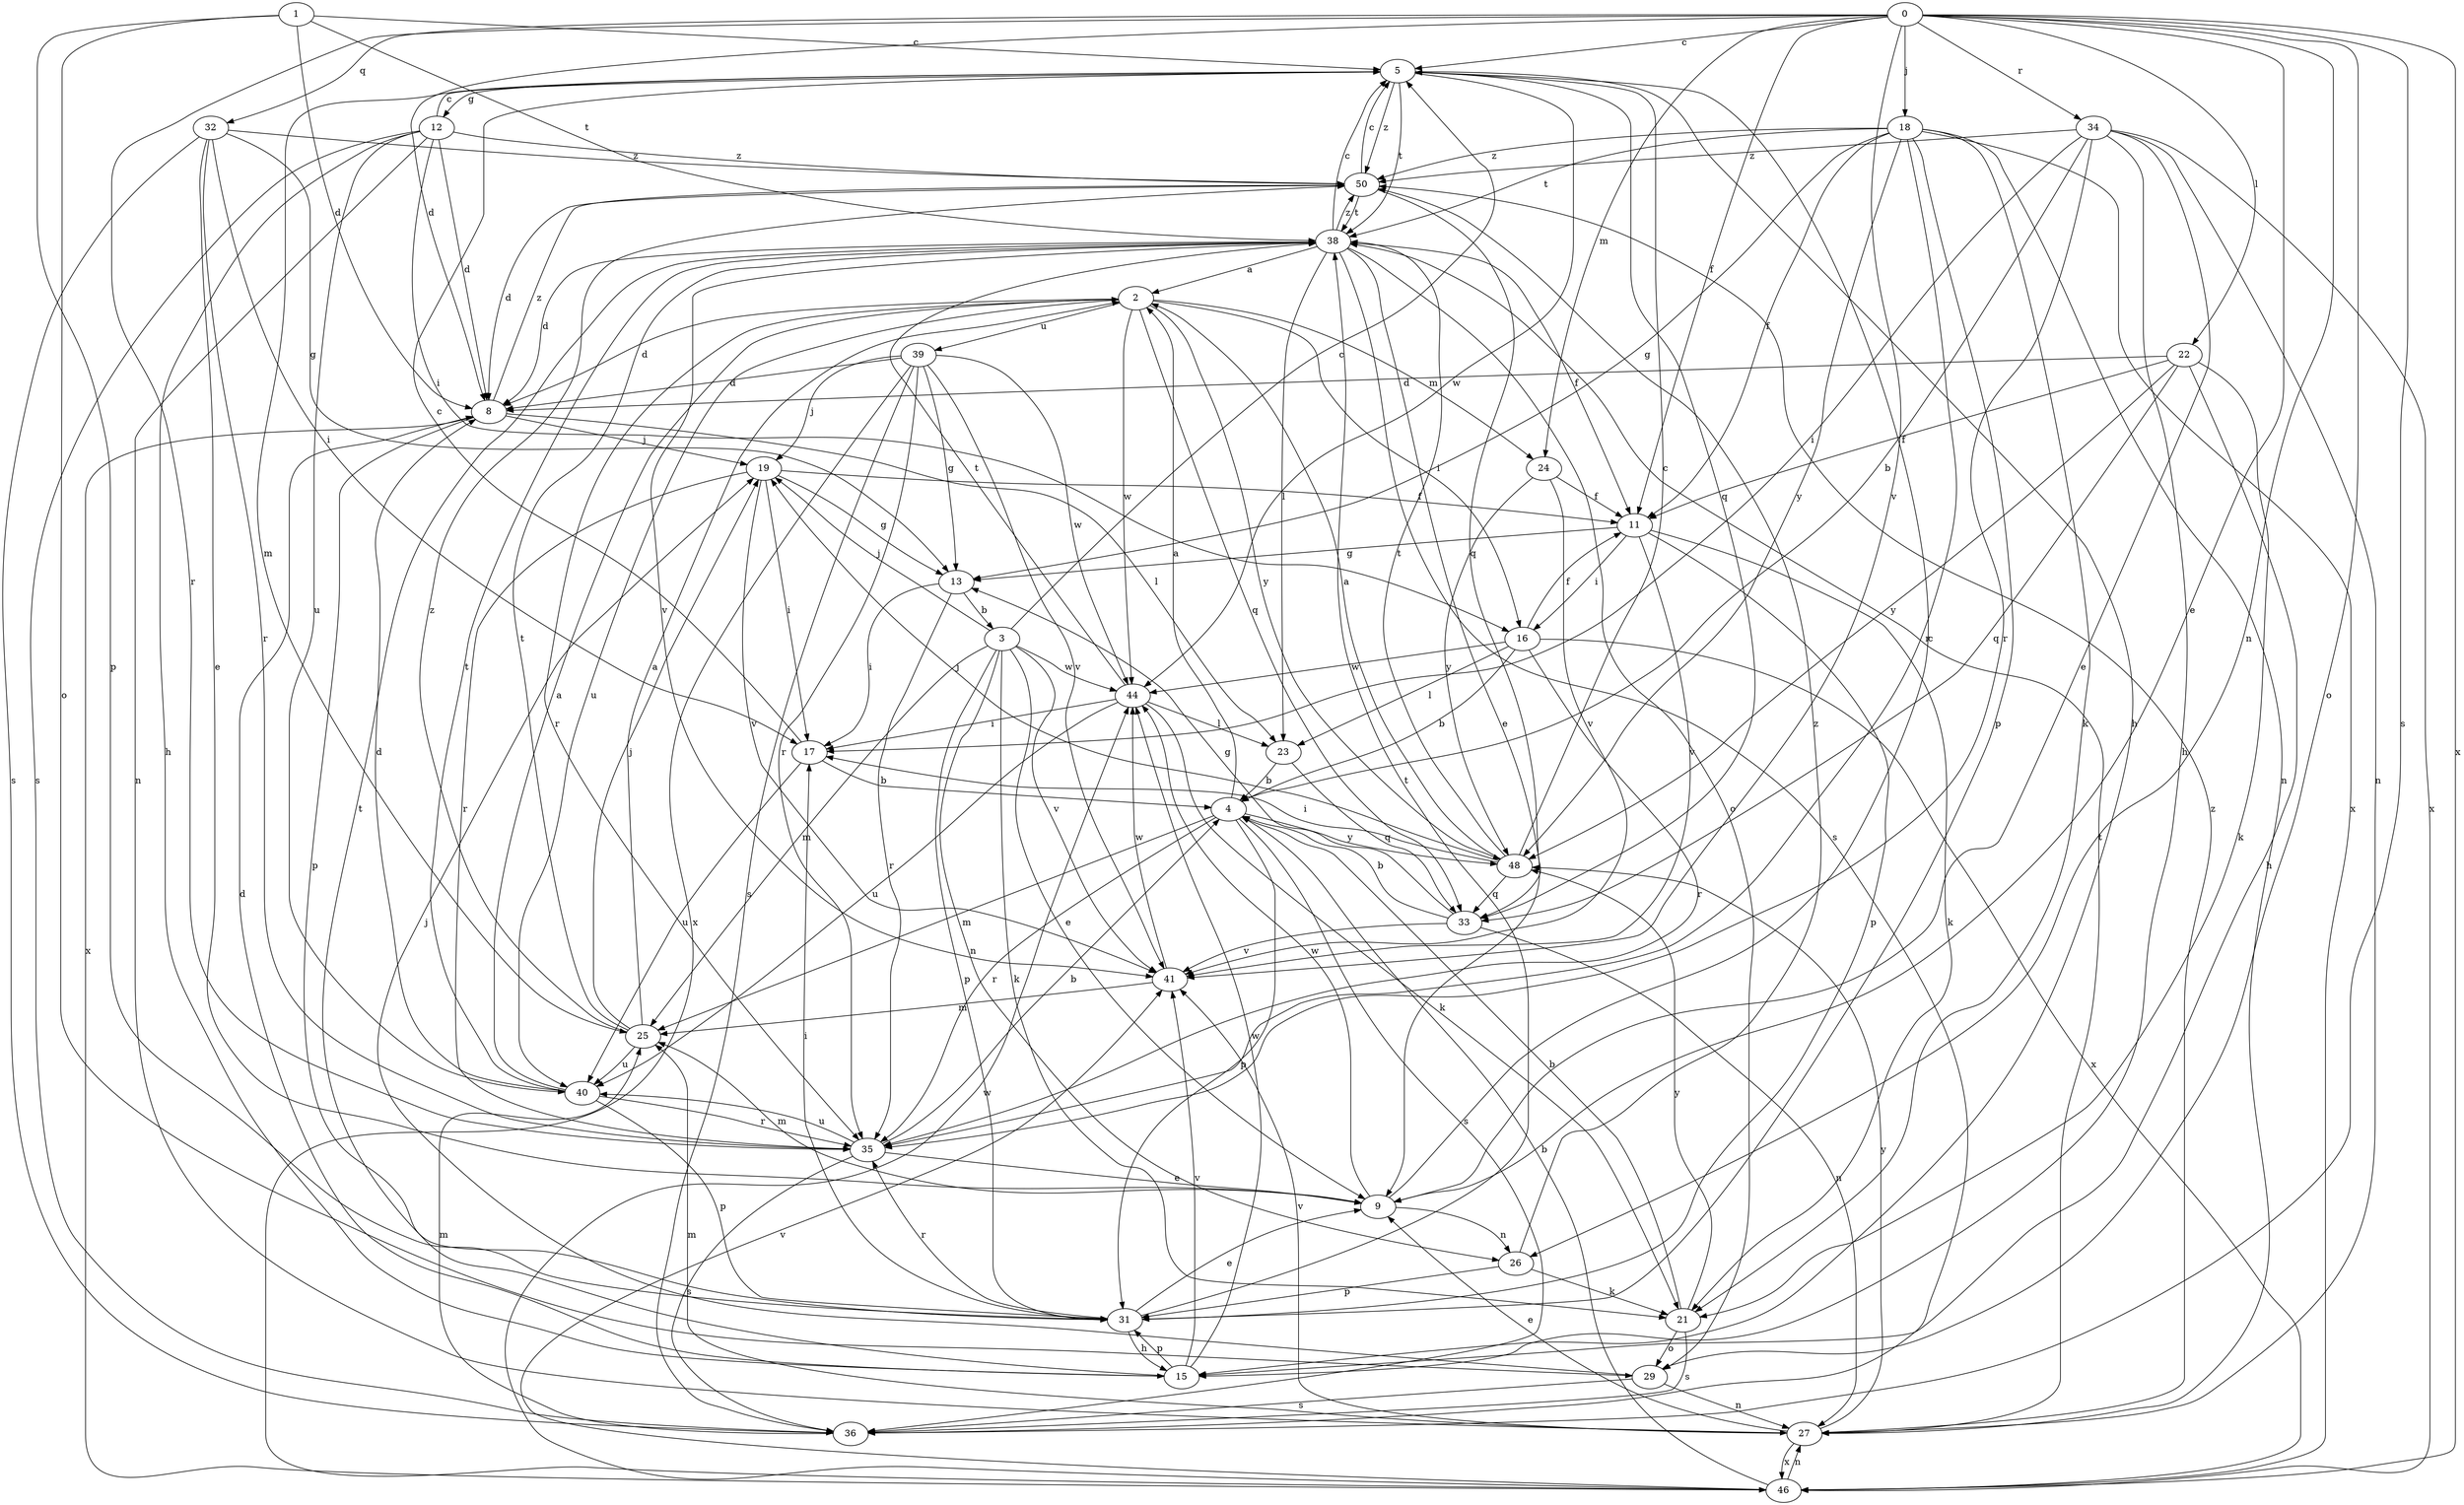strict digraph  {
0;
1;
2;
3;
4;
5;
8;
9;
11;
12;
13;
15;
16;
17;
18;
19;
21;
22;
23;
24;
25;
26;
27;
29;
31;
32;
33;
34;
35;
36;
38;
39;
40;
41;
44;
46;
48;
50;
0 -> 5  [label=c];
0 -> 8  [label=d];
0 -> 9  [label=e];
0 -> 11  [label=f];
0 -> 18  [label=j];
0 -> 22  [label=l];
0 -> 24  [label=m];
0 -> 26  [label=n];
0 -> 29  [label=o];
0 -> 32  [label=q];
0 -> 34  [label=r];
0 -> 35  [label=r];
0 -> 36  [label=s];
0 -> 41  [label=v];
0 -> 46  [label=x];
1 -> 5  [label=c];
1 -> 8  [label=d];
1 -> 29  [label=o];
1 -> 31  [label=p];
1 -> 38  [label=t];
2 -> 8  [label=d];
2 -> 16  [label=i];
2 -> 24  [label=m];
2 -> 33  [label=q];
2 -> 35  [label=r];
2 -> 39  [label=u];
2 -> 40  [label=u];
2 -> 44  [label=w];
2 -> 48  [label=y];
3 -> 5  [label=c];
3 -> 9  [label=e];
3 -> 19  [label=j];
3 -> 21  [label=k];
3 -> 25  [label=m];
3 -> 26  [label=n];
3 -> 31  [label=p];
3 -> 41  [label=v];
3 -> 44  [label=w];
4 -> 2  [label=a];
4 -> 25  [label=m];
4 -> 31  [label=p];
4 -> 35  [label=r];
4 -> 36  [label=s];
4 -> 48  [label=y];
5 -> 12  [label=g];
5 -> 15  [label=h];
5 -> 25  [label=m];
5 -> 33  [label=q];
5 -> 38  [label=t];
5 -> 44  [label=w];
5 -> 50  [label=z];
8 -> 19  [label=j];
8 -> 23  [label=l];
8 -> 31  [label=p];
8 -> 46  [label=x];
8 -> 50  [label=z];
9 -> 5  [label=c];
9 -> 25  [label=m];
9 -> 26  [label=n];
9 -> 44  [label=w];
11 -> 13  [label=g];
11 -> 16  [label=i];
11 -> 21  [label=k];
11 -> 31  [label=p];
11 -> 41  [label=v];
12 -> 5  [label=c];
12 -> 8  [label=d];
12 -> 15  [label=h];
12 -> 16  [label=i];
12 -> 27  [label=n];
12 -> 36  [label=s];
12 -> 40  [label=u];
12 -> 50  [label=z];
13 -> 3  [label=b];
13 -> 17  [label=i];
13 -> 35  [label=r];
15 -> 8  [label=d];
15 -> 31  [label=p];
15 -> 38  [label=t];
15 -> 41  [label=v];
15 -> 44  [label=w];
16 -> 4  [label=b];
16 -> 11  [label=f];
16 -> 23  [label=l];
16 -> 35  [label=r];
16 -> 44  [label=w];
16 -> 46  [label=x];
17 -> 4  [label=b];
17 -> 5  [label=c];
17 -> 40  [label=u];
18 -> 11  [label=f];
18 -> 13  [label=g];
18 -> 21  [label=k];
18 -> 27  [label=n];
18 -> 31  [label=p];
18 -> 35  [label=r];
18 -> 38  [label=t];
18 -> 46  [label=x];
18 -> 48  [label=y];
18 -> 50  [label=z];
19 -> 11  [label=f];
19 -> 13  [label=g];
19 -> 17  [label=i];
19 -> 35  [label=r];
19 -> 41  [label=v];
21 -> 4  [label=b];
21 -> 29  [label=o];
21 -> 36  [label=s];
21 -> 48  [label=y];
22 -> 8  [label=d];
22 -> 11  [label=f];
22 -> 15  [label=h];
22 -> 21  [label=k];
22 -> 33  [label=q];
22 -> 48  [label=y];
23 -> 4  [label=b];
23 -> 33  [label=q];
24 -> 11  [label=f];
24 -> 41  [label=v];
24 -> 48  [label=y];
25 -> 2  [label=a];
25 -> 19  [label=j];
25 -> 38  [label=t];
25 -> 40  [label=u];
25 -> 50  [label=z];
26 -> 21  [label=k];
26 -> 31  [label=p];
26 -> 50  [label=z];
27 -> 9  [label=e];
27 -> 25  [label=m];
27 -> 38  [label=t];
27 -> 41  [label=v];
27 -> 46  [label=x];
27 -> 48  [label=y];
27 -> 50  [label=z];
29 -> 19  [label=j];
29 -> 27  [label=n];
29 -> 36  [label=s];
31 -> 9  [label=e];
31 -> 15  [label=h];
31 -> 17  [label=i];
31 -> 35  [label=r];
31 -> 38  [label=t];
32 -> 9  [label=e];
32 -> 13  [label=g];
32 -> 17  [label=i];
32 -> 35  [label=r];
32 -> 36  [label=s];
32 -> 50  [label=z];
33 -> 4  [label=b];
33 -> 13  [label=g];
33 -> 27  [label=n];
33 -> 41  [label=v];
34 -> 4  [label=b];
34 -> 9  [label=e];
34 -> 15  [label=h];
34 -> 17  [label=i];
34 -> 27  [label=n];
34 -> 35  [label=r];
34 -> 46  [label=x];
34 -> 50  [label=z];
35 -> 4  [label=b];
35 -> 9  [label=e];
35 -> 36  [label=s];
35 -> 40  [label=u];
36 -> 25  [label=m];
38 -> 2  [label=a];
38 -> 5  [label=c];
38 -> 8  [label=d];
38 -> 9  [label=e];
38 -> 11  [label=f];
38 -> 23  [label=l];
38 -> 29  [label=o];
38 -> 36  [label=s];
38 -> 41  [label=v];
38 -> 50  [label=z];
39 -> 8  [label=d];
39 -> 13  [label=g];
39 -> 19  [label=j];
39 -> 35  [label=r];
39 -> 36  [label=s];
39 -> 41  [label=v];
39 -> 44  [label=w];
39 -> 46  [label=x];
40 -> 2  [label=a];
40 -> 8  [label=d];
40 -> 31  [label=p];
40 -> 35  [label=r];
40 -> 38  [label=t];
41 -> 25  [label=m];
41 -> 44  [label=w];
44 -> 17  [label=i];
44 -> 21  [label=k];
44 -> 23  [label=l];
44 -> 38  [label=t];
44 -> 40  [label=u];
46 -> 4  [label=b];
46 -> 27  [label=n];
46 -> 41  [label=v];
46 -> 44  [label=w];
48 -> 2  [label=a];
48 -> 5  [label=c];
48 -> 17  [label=i];
48 -> 19  [label=j];
48 -> 33  [label=q];
48 -> 38  [label=t];
50 -> 5  [label=c];
50 -> 8  [label=d];
50 -> 33  [label=q];
50 -> 38  [label=t];
}
